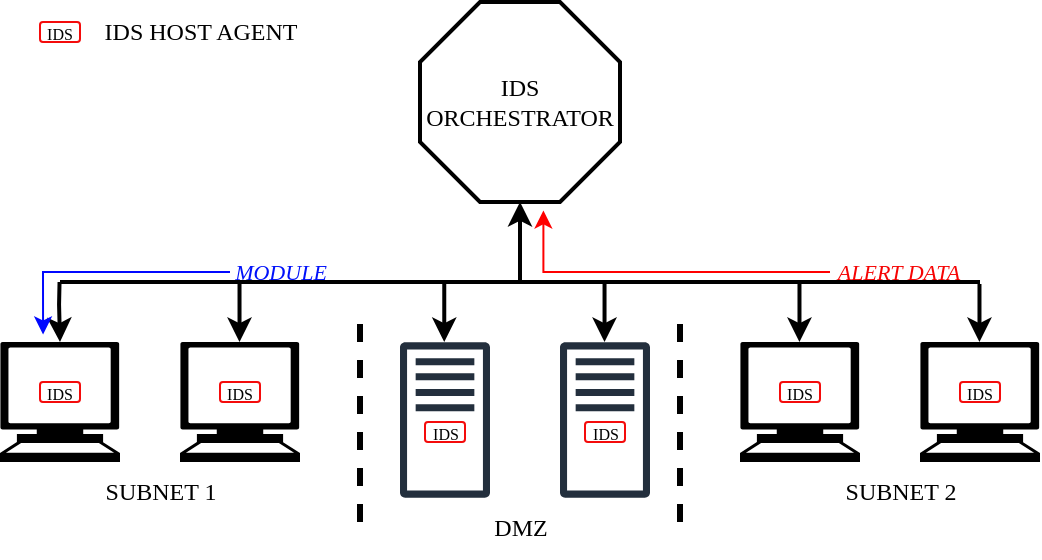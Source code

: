 <mxfile version="26.1.3">
  <diagram name="Page-1" id="822b0af5-4adb-64df-f703-e8dfc1f81529">
    <mxGraphModel dx="339" dy="220" grid="1" gridSize="10" guides="1" tooltips="1" connect="1" arrows="1" fold="1" page="1" pageScale="1" pageWidth="1100" pageHeight="850" background="none" math="0" shadow="0">
      <root>
        <mxCell id="0" />
        <mxCell id="1" parent="0" />
        <mxCell id="7KQYELL113vpT-HHjXbx-2" value="IDS ORCHESTRATOR" style="whiteSpace=wrap;shape=mxgraph.basic.octagon2;align=center;verticalAlign=middle;dx=15;fontSize=12;textShadow=0;fontFamily=Times New Roman;spacing=2;strokeWidth=2;html=1;" vertex="1" parent="1">
          <mxGeometry x="590" y="220" width="100" height="100" as="geometry" />
        </mxCell>
        <mxCell id="7KQYELL113vpT-HHjXbx-3" value="" style="endArrow=none;html=1;rounded=0;strokeWidth=2;" edge="1" parent="1">
          <mxGeometry width="50" height="50" relative="1" as="geometry">
            <mxPoint x="410" y="360" as="sourcePoint" />
            <mxPoint x="870" y="360" as="targetPoint" />
          </mxGeometry>
        </mxCell>
        <mxCell id="7KQYELL113vpT-HHjXbx-5" value="" style="endArrow=classic;html=1;rounded=0;entryX=0.5;entryY=1;entryDx=0;entryDy=0;entryPerimeter=0;strokeWidth=2;" edge="1" parent="1" target="7KQYELL113vpT-HHjXbx-2">
          <mxGeometry width="50" height="50" relative="1" as="geometry">
            <mxPoint x="640" y="360" as="sourcePoint" />
            <mxPoint x="660" y="350" as="targetPoint" />
          </mxGeometry>
        </mxCell>
        <mxCell id="7KQYELL113vpT-HHjXbx-6" value="" style="endArrow=none;dashed=1;html=1;rounded=0;strokeWidth=3;" edge="1" parent="1">
          <mxGeometry width="50" height="50" relative="1" as="geometry">
            <mxPoint x="560" y="480" as="sourcePoint" />
            <mxPoint x="560" y="380" as="targetPoint" />
          </mxGeometry>
        </mxCell>
        <mxCell id="7KQYELL113vpT-HHjXbx-7" value="" style="endArrow=none;dashed=1;html=1;rounded=0;strokeWidth=3;" edge="1" parent="1">
          <mxGeometry width="50" height="50" relative="1" as="geometry">
            <mxPoint x="720" y="480" as="sourcePoint" />
            <mxPoint x="720" y="380" as="targetPoint" />
          </mxGeometry>
        </mxCell>
        <mxCell id="7KQYELL113vpT-HHjXbx-10" value="" style="shape=mxgraph.signs.tech.computer;html=1;pointerEvents=1;fillColor=#000000;strokeColor=none;verticalLabelPosition=bottom;verticalAlign=top;align=center;" vertex="1" parent="1">
          <mxGeometry x="470" y="390" width="60" height="60" as="geometry" />
        </mxCell>
        <mxCell id="7KQYELL113vpT-HHjXbx-11" value="" style="shape=mxgraph.signs.tech.computer;html=1;pointerEvents=1;fillColor=#000000;strokeColor=none;verticalLabelPosition=bottom;verticalAlign=top;align=center;" vertex="1" parent="1">
          <mxGeometry x="380" y="390" width="60" height="60" as="geometry" />
        </mxCell>
        <mxCell id="7KQYELL113vpT-HHjXbx-13" value="" style="endArrow=classic;html=1;rounded=0;entryX=0.421;entryY=-0.019;entryDx=0;entryDy=0;entryPerimeter=0;strokeWidth=2;" edge="1" parent="1">
          <mxGeometry width="50" height="50" relative="1" as="geometry">
            <mxPoint x="409.77" y="360" as="sourcePoint" />
            <mxPoint x="410.0" y="390.004" as="targetPoint" />
            <Array as="points">
              <mxPoint x="409.53" y="371.22" />
            </Array>
          </mxGeometry>
        </mxCell>
        <mxCell id="7KQYELL113vpT-HHjXbx-14" value="" style="endArrow=classic;html=1;rounded=0;entryX=0.421;entryY=-0.019;entryDx=0;entryDy=0;entryPerimeter=0;strokeWidth=2;" edge="1" parent="1">
          <mxGeometry width="50" height="50" relative="1" as="geometry">
            <mxPoint x="499.76" y="361" as="sourcePoint" />
            <mxPoint x="499.76" y="390" as="targetPoint" />
          </mxGeometry>
        </mxCell>
        <mxCell id="7KQYELL113vpT-HHjXbx-16" value="&lt;font face=&quot;Times New Roman&quot;&gt;SUBNET 1&lt;/font&gt;" style="text;html=1;align=center;verticalAlign=middle;resizable=0;points=[];autosize=1;strokeColor=none;fillColor=none;" vertex="1" parent="1">
          <mxGeometry x="420" y="450" width="80" height="30" as="geometry" />
        </mxCell>
        <mxCell id="7KQYELL113vpT-HHjXbx-17" value="" style="shape=mxgraph.signs.tech.computer;html=1;pointerEvents=1;fillColor=#000000;strokeColor=none;verticalLabelPosition=bottom;verticalAlign=top;align=center;" vertex="1" parent="1">
          <mxGeometry x="750" y="390" width="60" height="60" as="geometry" />
        </mxCell>
        <mxCell id="7KQYELL113vpT-HHjXbx-18" value="" style="shape=mxgraph.signs.tech.computer;html=1;pointerEvents=1;fillColor=#000000;strokeColor=none;verticalLabelPosition=bottom;verticalAlign=top;align=center;" vertex="1" parent="1">
          <mxGeometry x="840" y="390" width="60" height="60" as="geometry" />
        </mxCell>
        <mxCell id="7KQYELL113vpT-HHjXbx-19" value="" style="endArrow=classic;html=1;rounded=0;entryX=0.421;entryY=-0.019;entryDx=0;entryDy=0;entryPerimeter=0;strokeWidth=2;" edge="1" parent="1">
          <mxGeometry width="50" height="50" relative="1" as="geometry">
            <mxPoint x="779.74" y="361" as="sourcePoint" />
            <mxPoint x="779.74" y="390" as="targetPoint" />
          </mxGeometry>
        </mxCell>
        <mxCell id="7KQYELL113vpT-HHjXbx-20" value="" style="endArrow=classic;html=1;rounded=0;entryX=0.421;entryY=-0.019;entryDx=0;entryDy=0;entryPerimeter=0;strokeWidth=2;" edge="1" parent="1">
          <mxGeometry width="50" height="50" relative="1" as="geometry">
            <mxPoint x="869.74" y="361" as="sourcePoint" />
            <mxPoint x="869.74" y="390" as="targetPoint" />
          </mxGeometry>
        </mxCell>
        <mxCell id="7KQYELL113vpT-HHjXbx-21" value="&lt;font face=&quot;Times New Roman&quot;&gt;SUBNET 2&lt;/font&gt;" style="text;html=1;align=center;verticalAlign=middle;resizable=0;points=[];autosize=1;strokeColor=none;fillColor=none;" vertex="1" parent="1">
          <mxGeometry x="790" y="450" width="80" height="30" as="geometry" />
        </mxCell>
        <mxCell id="7KQYELL113vpT-HHjXbx-22" value="" style="sketch=0;outlineConnect=0;fontColor=#232F3E;gradientColor=none;fillColor=#232F3D;strokeColor=none;dashed=0;verticalLabelPosition=bottom;verticalAlign=top;align=center;html=1;fontSize=12;fontStyle=0;aspect=fixed;pointerEvents=1;shape=mxgraph.aws4.traditional_server;" vertex="1" parent="1">
          <mxGeometry x="580" y="390" width="45" height="78" as="geometry" />
        </mxCell>
        <mxCell id="7KQYELL113vpT-HHjXbx-23" value="" style="sketch=0;outlineConnect=0;fontColor=#232F3E;gradientColor=none;fillColor=#232F3D;strokeColor=none;dashed=0;verticalLabelPosition=bottom;verticalAlign=top;align=center;html=1;fontSize=12;fontStyle=0;aspect=fixed;pointerEvents=1;shape=mxgraph.aws4.traditional_server;" vertex="1" parent="1">
          <mxGeometry x="660" y="390" width="45" height="78" as="geometry" />
        </mxCell>
        <mxCell id="7KQYELL113vpT-HHjXbx-24" value="" style="endArrow=classic;html=1;rounded=0;entryX=0.421;entryY=-0.019;entryDx=0;entryDy=0;entryPerimeter=0;strokeWidth=2;" edge="1" parent="1">
          <mxGeometry width="50" height="50" relative="1" as="geometry">
            <mxPoint x="602.13" y="361" as="sourcePoint" />
            <mxPoint x="602.13" y="390" as="targetPoint" />
          </mxGeometry>
        </mxCell>
        <mxCell id="7KQYELL113vpT-HHjXbx-26" value="" style="endArrow=classic;html=1;rounded=0;entryX=0.421;entryY=-0.019;entryDx=0;entryDy=0;entryPerimeter=0;strokeWidth=2;" edge="1" parent="1">
          <mxGeometry width="50" height="50" relative="1" as="geometry">
            <mxPoint x="682.27" y="361" as="sourcePoint" />
            <mxPoint x="682.27" y="390" as="targetPoint" />
          </mxGeometry>
        </mxCell>
        <mxCell id="7KQYELL113vpT-HHjXbx-27" value="&lt;font face=&quot;Times New Roman&quot;&gt;DMZ&lt;/font&gt;" style="text;html=1;align=center;verticalAlign=middle;resizable=0;points=[];autosize=1;strokeColor=none;fillColor=none;" vertex="1" parent="1">
          <mxGeometry x="615" y="468" width="50" height="30" as="geometry" />
        </mxCell>
        <mxCell id="7KQYELL113vpT-HHjXbx-28" value="&lt;font style=&quot;font-size: 8px;&quot;&gt;IDS&lt;/font&gt;" style="rounded=1;whiteSpace=wrap;html=1;strokeColor=light-dark(#f40b0b, #ededed);fontFamily=Times New Roman;" vertex="1" parent="1">
          <mxGeometry x="400" y="230" width="20" height="10" as="geometry" />
        </mxCell>
        <mxCell id="7KQYELL113vpT-HHjXbx-29" value="IDS HOST AGENT" style="text;html=1;align=center;verticalAlign=middle;resizable=0;points=[];autosize=1;strokeColor=none;fillColor=none;fontFamily=Times New Roman;" vertex="1" parent="1">
          <mxGeometry x="420" y="220" width="120" height="30" as="geometry" />
        </mxCell>
        <mxCell id="7KQYELL113vpT-HHjXbx-30" value="&lt;font style=&quot;font-size: 8px;&quot;&gt;IDS&lt;/font&gt;" style="rounded=1;whiteSpace=wrap;html=1;strokeColor=light-dark(#f40b0b, #ededed);fontFamily=Times New Roman;" vertex="1" parent="1">
          <mxGeometry x="400" y="410" width="20" height="10" as="geometry" />
        </mxCell>
        <mxCell id="7KQYELL113vpT-HHjXbx-31" value="&lt;font style=&quot;font-size: 8px;&quot;&gt;IDS&lt;/font&gt;" style="rounded=1;whiteSpace=wrap;html=1;strokeColor=light-dark(#f40b0b, #ededed);fontFamily=Times New Roman;" vertex="1" parent="1">
          <mxGeometry x="490" y="410" width="20" height="10" as="geometry" />
        </mxCell>
        <mxCell id="7KQYELL113vpT-HHjXbx-32" value="&lt;font style=&quot;font-size: 8px;&quot;&gt;IDS&lt;/font&gt;" style="rounded=1;whiteSpace=wrap;html=1;strokeColor=light-dark(#f40b0b, #ededed);fontFamily=Times New Roman;" vertex="1" parent="1">
          <mxGeometry x="592.5" y="430" width="20" height="10" as="geometry" />
        </mxCell>
        <mxCell id="7KQYELL113vpT-HHjXbx-33" value="&lt;font style=&quot;font-size: 8px;&quot;&gt;IDS&lt;/font&gt;" style="rounded=1;whiteSpace=wrap;html=1;strokeColor=light-dark(#f40b0b, #ededed);fontFamily=Times New Roman;" vertex="1" parent="1">
          <mxGeometry x="672.5" y="430" width="20" height="10" as="geometry" />
        </mxCell>
        <mxCell id="7KQYELL113vpT-HHjXbx-34" value="&lt;font style=&quot;font-size: 8px;&quot;&gt;IDS&lt;/font&gt;" style="rounded=1;whiteSpace=wrap;html=1;strokeColor=light-dark(#f40b0b, #ededed);fontFamily=Times New Roman;" vertex="1" parent="1">
          <mxGeometry x="770" y="410" width="20" height="10" as="geometry" />
        </mxCell>
        <mxCell id="7KQYELL113vpT-HHjXbx-35" value="&lt;font style=&quot;font-size: 8px;&quot;&gt;IDS&lt;/font&gt;" style="rounded=1;whiteSpace=wrap;html=1;strokeColor=light-dark(#f40b0b, #ededed);fontFamily=Times New Roman;" vertex="1" parent="1">
          <mxGeometry x="860" y="410" width="20" height="10" as="geometry" />
        </mxCell>
        <mxCell id="7KQYELL113vpT-HHjXbx-40" value="" style="edgeStyle=orthogonalEdgeStyle;rounded=0;orthogonalLoop=1;jettySize=auto;html=1;entryX=0.617;entryY=1.042;entryDx=0;entryDy=0;entryPerimeter=0;fontColor=#FF0000;labelBackgroundColor=light-dark(#ff1100, #ededed);strokeColor=#FF0000;" edge="1" parent="1" source="7KQYELL113vpT-HHjXbx-36" target="7KQYELL113vpT-HHjXbx-2">
          <mxGeometry relative="1" as="geometry">
            <mxPoint x="830" y="260" as="targetPoint" />
          </mxGeometry>
        </mxCell>
        <mxCell id="7KQYELL113vpT-HHjXbx-36" value="&lt;font&gt;ALERT DATA&lt;/font&gt;" style="text;html=1;align=center;verticalAlign=middle;resizable=0;points=[];autosize=1;strokeColor=none;fillColor=none;fontSize=11;fontStyle=2;opacity=0;fontColor=light-dark(#f60404, #ededed);rounded=0;fontFamily=Times New Roman;spacingLeft=-12;" vertex="1" parent="1">
          <mxGeometry x="795" y="340" width="80" height="30" as="geometry" />
        </mxCell>
        <mxCell id="7KQYELL113vpT-HHjXbx-44" value="" style="edgeStyle=orthogonalEdgeStyle;rounded=0;orthogonalLoop=1;jettySize=auto;html=1;entryX=0.359;entryY=-0.063;entryDx=0;entryDy=0;entryPerimeter=0;strokeColor=light-dark(#0008ff, #ededed);" edge="1" parent="1" source="7KQYELL113vpT-HHjXbx-41" target="7KQYELL113vpT-HHjXbx-11">
          <mxGeometry relative="1" as="geometry" />
        </mxCell>
        <mxCell id="7KQYELL113vpT-HHjXbx-41" value="&lt;font&gt;MODULE&lt;/font&gt;" style="text;html=1;align=center;verticalAlign=middle;resizable=0;points=[];autosize=1;strokeColor=none;fillColor=none;fontSize=11;fontStyle=2;opacity=0;fontColor=light-dark(#0011fa, #ededed);rounded=0;fontFamily=Times New Roman;spacingLeft=-10;" vertex="1" parent="1">
          <mxGeometry x="495" y="340" width="60" height="30" as="geometry" />
        </mxCell>
      </root>
    </mxGraphModel>
  </diagram>
</mxfile>
